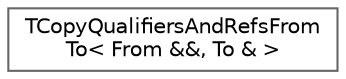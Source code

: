 digraph "Graphical Class Hierarchy"
{
 // INTERACTIVE_SVG=YES
 // LATEX_PDF_SIZE
  bgcolor="transparent";
  edge [fontname=Helvetica,fontsize=10,labelfontname=Helvetica,labelfontsize=10];
  node [fontname=Helvetica,fontsize=10,shape=box,height=0.2,width=0.4];
  rankdir="LR";
  Node0 [id="Node000000",label="TCopyQualifiersAndRefsFrom\lTo\< From &&, To & \>",height=0.2,width=0.4,color="grey40", fillcolor="white", style="filled",URL="$d1/d0a/structTCopyQualifiersAndRefsFromTo_3_01From_01_6_6_00_01To_01_6_01_4.html",tooltip=" "];
}
